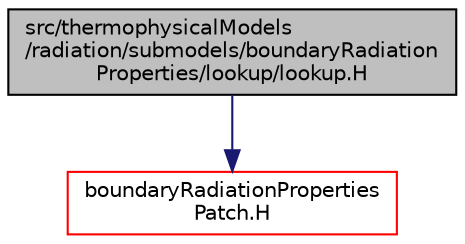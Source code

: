 digraph "src/thermophysicalModels/radiation/submodels/boundaryRadiationProperties/lookup/lookup.H"
{
  bgcolor="transparent";
  edge [fontname="Helvetica",fontsize="10",labelfontname="Helvetica",labelfontsize="10"];
  node [fontname="Helvetica",fontsize="10",shape=record];
  Node1 [label="src/thermophysicalModels\l/radiation/submodels/boundaryRadiation\lProperties/lookup/lookup.H",height=0.2,width=0.4,color="black", fillcolor="grey75", style="filled" fontcolor="black"];
  Node1 -> Node2 [color="midnightblue",fontsize="10",style="solid",fontname="Helvetica"];
  Node2 [label="boundaryRadiationProperties\lPatch.H",height=0.2,width=0.4,color="red",URL="$boundaryRadiationPropertiesPatch_8H.html"];
}
